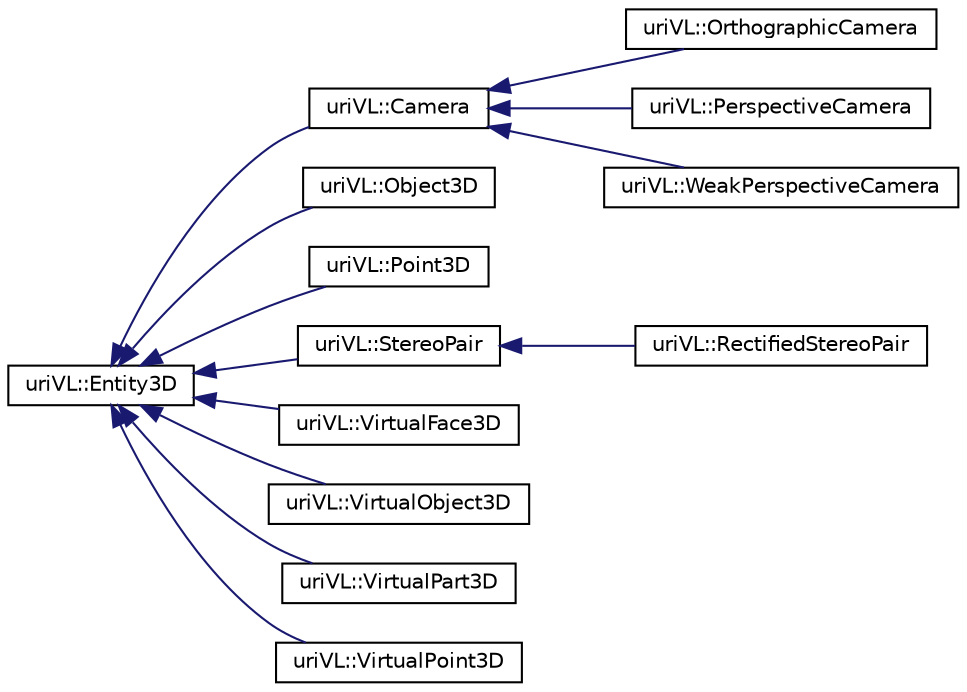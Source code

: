 digraph "Graphical Class Hierarchy"
{
  edge [fontname="Helvetica",fontsize="10",labelfontname="Helvetica",labelfontsize="10"];
  node [fontname="Helvetica",fontsize="10",shape=record];
  rankdir="LR";
  Node1 [label="uriVL::Entity3D",height=0.2,width=0.4,color="black", fillcolor="white", style="filled",URL="$classuriVL_1_1Entity3D.html",tooltip="The base virtual Entity3D class. "];
  Node1 -> Node2 [dir="back",color="midnightblue",fontsize="10",style="solid",fontname="Helvetica"];
  Node2 [label="uriVL::Camera",height=0.2,width=0.4,color="black", fillcolor="white", style="filled",URL="$classuriVL_1_1Camera.html",tooltip="The base virtual Camera class. "];
  Node2 -> Node3 [dir="back",color="midnightblue",fontsize="10",style="solid",fontname="Helvetica"];
  Node3 [label="uriVL::OrthographicCamera",height=0.2,width=0.4,color="black", fillcolor="white", style="filled",URL="$classuriVL_1_1OrthographicCamera.html",tooltip="Implements the OrthographicCamera class. "];
  Node2 -> Node4 [dir="back",color="midnightblue",fontsize="10",style="solid",fontname="Helvetica"];
  Node4 [label="uriVL::PerspectiveCamera",height=0.2,width=0.4,color="black", fillcolor="white", style="filled",URL="$classuriVL_1_1PerspectiveCamera.html",tooltip="Implements the PerspectiveCamera class. "];
  Node2 -> Node5 [dir="back",color="midnightblue",fontsize="10",style="solid",fontname="Helvetica"];
  Node5 [label="uriVL::WeakPerspectiveCamera",height=0.2,width=0.4,color="black", fillcolor="white", style="filled",URL="$classuriVL_1_1WeakPerspectiveCamera.html",tooltip="Implements the WeakPerspectiveCamera class. "];
  Node1 -> Node6 [dir="back",color="midnightblue",fontsize="10",style="solid",fontname="Helvetica"];
  Node6 [label="uriVL::Object3D",height=0.2,width=0.4,color="black", fillcolor="white", style="filled",URL="$classuriVL_1_1Object3D.html",tooltip="The base virtual class for 3D objects. "];
  Node1 -> Node7 [dir="back",color="midnightblue",fontsize="10",style="solid",fontname="Helvetica"];
  Node7 [label="uriVL::Point3D",height=0.2,width=0.4,color="black", fillcolor="white", style="filled",URL="$classuriVL_1_1Point3D.html",tooltip="Implements the Point3D class. "];
  Node1 -> Node8 [dir="back",color="midnightblue",fontsize="10",style="solid",fontname="Helvetica"];
  Node8 [label="uriVL::StereoPair",height=0.2,width=0.4,color="black", fillcolor="white", style="filled",URL="$classuriVL_1_1StereoPair.html",tooltip="Future versions of this class will/should include information about the cameras corresponding to each..."];
  Node8 -> Node9 [dir="back",color="midnightblue",fontsize="10",style="solid",fontname="Helvetica"];
  Node9 [label="uriVL::RectifiedStereoPair",height=0.2,width=0.4,color="black", fillcolor="white", style="filled",URL="$classuriVL_1_1RectifiedStereoPair.html",tooltip="Future versions of this class will/should include information about the cameras corresponding to each..."];
  Node1 -> Node10 [dir="back",color="midnightblue",fontsize="10",style="solid",fontname="Helvetica"];
  Node10 [label="uriVL::VirtualFace3D",height=0.2,width=0.4,color="black", fillcolor="white", style="filled",URL="$classuriVL_1_1VirtualFace3D.html",tooltip="Implements the VirtualFace3D class. "];
  Node1 -> Node11 [dir="back",color="midnightblue",fontsize="10",style="solid",fontname="Helvetica"];
  Node11 [label="uriVL::VirtualObject3D",height=0.2,width=0.4,color="black", fillcolor="white", style="filled",URL="$classuriVL_1_1VirtualObject3D.html",tooltip="The base virtual class for 3D objects. "];
  Node1 -> Node12 [dir="back",color="midnightblue",fontsize="10",style="solid",fontname="Helvetica"];
  Node12 [label="uriVL::VirtualPart3D",height=0.2,width=0.4,color="black", fillcolor="white", style="filled",URL="$classuriVL_1_1VirtualPart3D.html",tooltip="Implements the VirtualPart3D class. "];
  Node1 -> Node13 [dir="back",color="midnightblue",fontsize="10",style="solid",fontname="Helvetica"];
  Node13 [label="uriVL::VirtualPoint3D",height=0.2,width=0.4,color="black", fillcolor="white", style="filled",URL="$classuriVL_1_1VirtualPoint3D.html",tooltip="Implements the VirtualPoint3D class. "];
}
